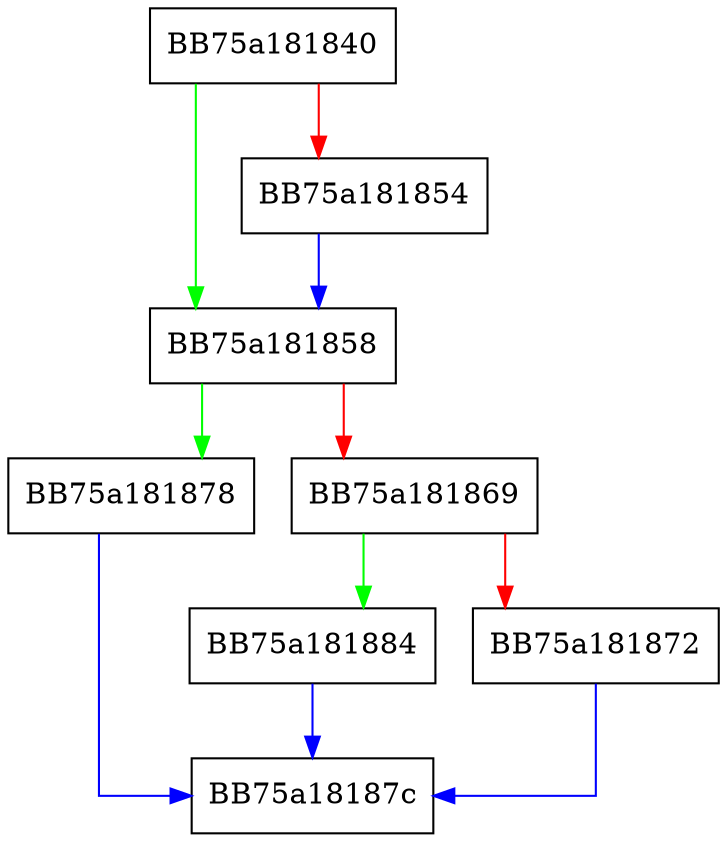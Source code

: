 digraph _Lrotate {
  node [shape="box"];
  graph [splines=ortho];
  BB75a181840 -> BB75a181858 [color="green"];
  BB75a181840 -> BB75a181854 [color="red"];
  BB75a181854 -> BB75a181858 [color="blue"];
  BB75a181858 -> BB75a181878 [color="green"];
  BB75a181858 -> BB75a181869 [color="red"];
  BB75a181869 -> BB75a181884 [color="green"];
  BB75a181869 -> BB75a181872 [color="red"];
  BB75a181872 -> BB75a18187c [color="blue"];
  BB75a181878 -> BB75a18187c [color="blue"];
  BB75a181884 -> BB75a18187c [color="blue"];
}